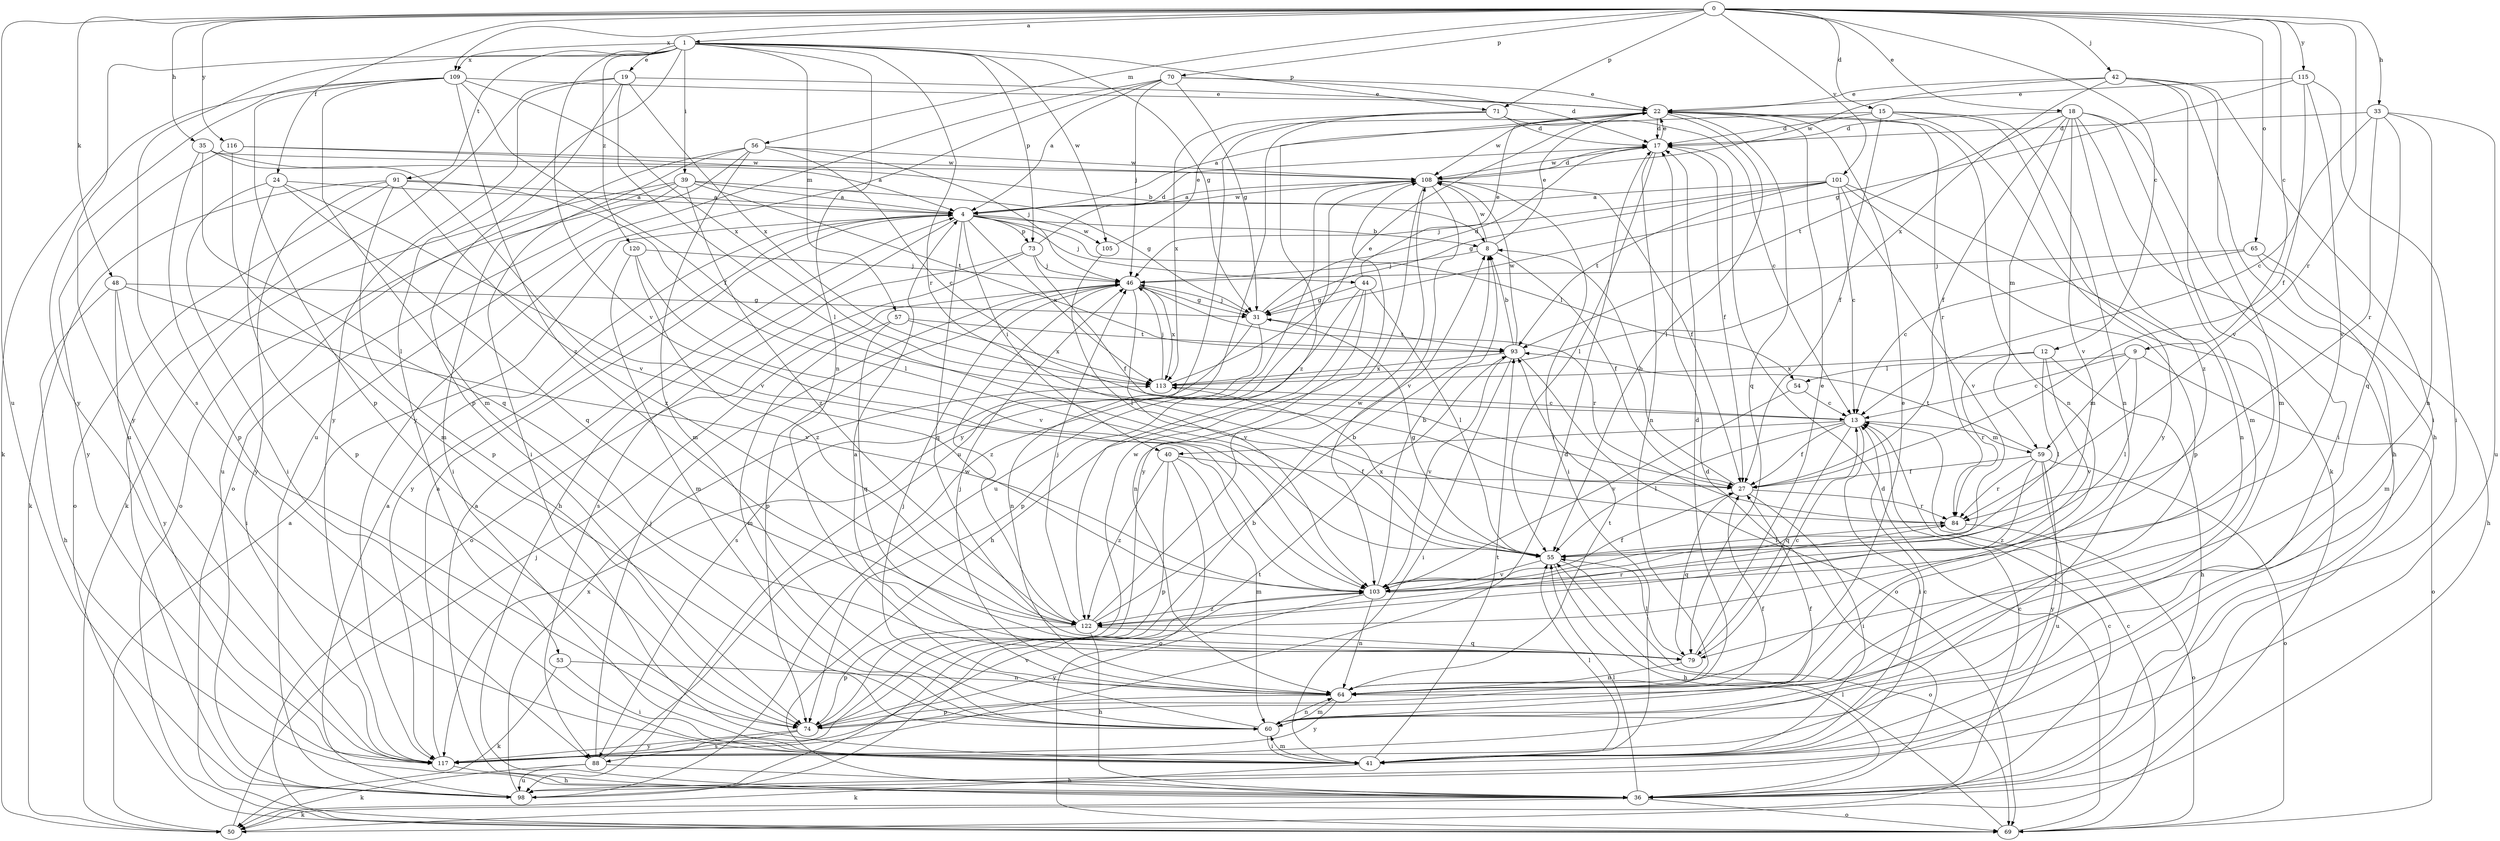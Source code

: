 strict digraph  {
0;
1;
4;
8;
9;
12;
13;
15;
17;
18;
19;
22;
24;
27;
31;
33;
35;
36;
39;
40;
41;
42;
44;
46;
48;
50;
53;
54;
55;
56;
57;
59;
60;
64;
65;
69;
70;
71;
73;
74;
79;
84;
88;
91;
93;
98;
101;
103;
105;
108;
109;
113;
115;
116;
117;
120;
122;
0 -> 1  [label=a];
0 -> 9  [label=c];
0 -> 12  [label=c];
0 -> 15  [label=d];
0 -> 18  [label=e];
0 -> 24  [label=f];
0 -> 33  [label=h];
0 -> 35  [label=h];
0 -> 42  [label=j];
0 -> 48  [label=k];
0 -> 56  [label=m];
0 -> 65  [label=o];
0 -> 70  [label=p];
0 -> 71  [label=p];
0 -> 84  [label=r];
0 -> 98  [label=u];
0 -> 101  [label=v];
0 -> 109  [label=x];
0 -> 115  [label=y];
0 -> 116  [label=y];
1 -> 19  [label=e];
1 -> 31  [label=g];
1 -> 39  [label=i];
1 -> 53  [label=l];
1 -> 57  [label=m];
1 -> 64  [label=n];
1 -> 71  [label=p];
1 -> 73  [label=p];
1 -> 84  [label=r];
1 -> 88  [label=s];
1 -> 91  [label=t];
1 -> 103  [label=v];
1 -> 105  [label=w];
1 -> 109  [label=x];
1 -> 117  [label=y];
1 -> 120  [label=z];
4 -> 8  [label=b];
4 -> 36  [label=h];
4 -> 40  [label=i];
4 -> 44  [label=j];
4 -> 54  [label=l];
4 -> 73  [label=p];
4 -> 79  [label=q];
4 -> 105  [label=w];
4 -> 108  [label=w];
4 -> 113  [label=x];
4 -> 117  [label=y];
8 -> 22  [label=e];
8 -> 27  [label=f];
8 -> 46  [label=j];
8 -> 108  [label=w];
9 -> 13  [label=c];
9 -> 54  [label=l];
9 -> 55  [label=l];
9 -> 59  [label=m];
9 -> 69  [label=o];
12 -> 36  [label=h];
12 -> 55  [label=l];
12 -> 84  [label=r];
12 -> 103  [label=v];
12 -> 113  [label=x];
13 -> 27  [label=f];
13 -> 40  [label=i];
13 -> 41  [label=i];
13 -> 55  [label=l];
13 -> 59  [label=m];
13 -> 79  [label=q];
15 -> 4  [label=a];
15 -> 17  [label=d];
15 -> 27  [label=f];
15 -> 50  [label=k];
15 -> 64  [label=n];
15 -> 117  [label=y];
17 -> 22  [label=e];
17 -> 27  [label=f];
17 -> 55  [label=l];
17 -> 64  [label=n];
17 -> 108  [label=w];
18 -> 17  [label=d];
18 -> 27  [label=f];
18 -> 36  [label=h];
18 -> 41  [label=i];
18 -> 59  [label=m];
18 -> 60  [label=m];
18 -> 93  [label=t];
18 -> 103  [label=v];
18 -> 122  [label=z];
19 -> 22  [label=e];
19 -> 55  [label=l];
19 -> 74  [label=p];
19 -> 98  [label=u];
19 -> 113  [label=x];
19 -> 117  [label=y];
22 -> 17  [label=d];
22 -> 55  [label=l];
22 -> 64  [label=n];
22 -> 79  [label=q];
22 -> 84  [label=r];
22 -> 108  [label=w];
22 -> 122  [label=z];
24 -> 4  [label=a];
24 -> 41  [label=i];
24 -> 74  [label=p];
24 -> 79  [label=q];
24 -> 103  [label=v];
27 -> 8  [label=b];
27 -> 41  [label=i];
27 -> 79  [label=q];
27 -> 84  [label=r];
31 -> 17  [label=d];
31 -> 46  [label=j];
31 -> 64  [label=n];
31 -> 88  [label=s];
31 -> 93  [label=t];
33 -> 13  [label=c];
33 -> 17  [label=d];
33 -> 64  [label=n];
33 -> 79  [label=q];
33 -> 84  [label=r];
33 -> 98  [label=u];
35 -> 4  [label=a];
35 -> 74  [label=p];
35 -> 79  [label=q];
35 -> 103  [label=v];
35 -> 108  [label=w];
36 -> 4  [label=a];
36 -> 13  [label=c];
36 -> 17  [label=d];
36 -> 50  [label=k];
36 -> 55  [label=l];
36 -> 69  [label=o];
39 -> 4  [label=a];
39 -> 31  [label=g];
39 -> 41  [label=i];
39 -> 50  [label=k];
39 -> 69  [label=o];
39 -> 93  [label=t];
39 -> 122  [label=z];
40 -> 27  [label=f];
40 -> 60  [label=m];
40 -> 69  [label=o];
40 -> 74  [label=p];
40 -> 122  [label=z];
41 -> 13  [label=c];
41 -> 50  [label=k];
41 -> 55  [label=l];
41 -> 60  [label=m];
41 -> 93  [label=t];
42 -> 22  [label=e];
42 -> 36  [label=h];
42 -> 41  [label=i];
42 -> 60  [label=m];
42 -> 103  [label=v];
42 -> 108  [label=w];
42 -> 113  [label=x];
44 -> 22  [label=e];
44 -> 31  [label=g];
44 -> 36  [label=h];
44 -> 55  [label=l];
44 -> 64  [label=n];
44 -> 74  [label=p];
46 -> 31  [label=g];
46 -> 74  [label=p];
46 -> 84  [label=r];
46 -> 103  [label=v];
46 -> 113  [label=x];
46 -> 122  [label=z];
48 -> 31  [label=g];
48 -> 36  [label=h];
48 -> 41  [label=i];
48 -> 103  [label=v];
48 -> 117  [label=y];
50 -> 4  [label=a];
50 -> 13  [label=c];
50 -> 46  [label=j];
53 -> 41  [label=i];
53 -> 50  [label=k];
53 -> 64  [label=n];
54 -> 13  [label=c];
54 -> 103  [label=v];
55 -> 31  [label=g];
55 -> 36  [label=h];
55 -> 69  [label=o];
55 -> 103  [label=v];
55 -> 113  [label=x];
56 -> 13  [label=c];
56 -> 41  [label=i];
56 -> 46  [label=j];
56 -> 60  [label=m];
56 -> 69  [label=o];
56 -> 98  [label=u];
56 -> 108  [label=w];
57 -> 60  [label=m];
57 -> 79  [label=q];
57 -> 93  [label=t];
57 -> 113  [label=x];
59 -> 27  [label=f];
59 -> 69  [label=o];
59 -> 84  [label=r];
59 -> 93  [label=t];
59 -> 98  [label=u];
59 -> 117  [label=y];
59 -> 122  [label=z];
60 -> 27  [label=f];
60 -> 41  [label=i];
60 -> 46  [label=j];
60 -> 64  [label=n];
64 -> 4  [label=a];
64 -> 17  [label=d];
64 -> 22  [label=e];
64 -> 46  [label=j];
64 -> 60  [label=m];
64 -> 74  [label=p];
64 -> 93  [label=t];
64 -> 117  [label=y];
65 -> 13  [label=c];
65 -> 36  [label=h];
65 -> 46  [label=j];
65 -> 60  [label=m];
69 -> 13  [label=c];
69 -> 17  [label=d];
69 -> 55  [label=l];
70 -> 4  [label=a];
70 -> 17  [label=d];
70 -> 22  [label=e];
70 -> 31  [label=g];
70 -> 46  [label=j];
70 -> 98  [label=u];
70 -> 117  [label=y];
71 -> 13  [label=c];
71 -> 17  [label=d];
71 -> 98  [label=u];
71 -> 113  [label=x];
71 -> 117  [label=y];
73 -> 17  [label=d];
73 -> 27  [label=f];
73 -> 46  [label=j];
73 -> 69  [label=o];
73 -> 88  [label=s];
74 -> 27  [label=f];
74 -> 88  [label=s];
74 -> 103  [label=v];
74 -> 108  [label=w];
74 -> 117  [label=y];
79 -> 13  [label=c];
79 -> 22  [label=e];
79 -> 55  [label=l];
79 -> 64  [label=n];
84 -> 55  [label=l];
84 -> 69  [label=o];
88 -> 36  [label=h];
88 -> 46  [label=j];
88 -> 50  [label=k];
88 -> 98  [label=u];
88 -> 108  [label=w];
91 -> 4  [label=a];
91 -> 50  [label=k];
91 -> 55  [label=l];
91 -> 69  [label=o];
91 -> 74  [label=p];
91 -> 117  [label=y];
91 -> 122  [label=z];
93 -> 8  [label=b];
93 -> 41  [label=i];
93 -> 69  [label=o];
93 -> 103  [label=v];
93 -> 108  [label=w];
93 -> 113  [label=x];
98 -> 4  [label=a];
98 -> 8  [label=b];
98 -> 93  [label=t];
98 -> 113  [label=x];
101 -> 4  [label=a];
101 -> 13  [label=c];
101 -> 31  [label=g];
101 -> 46  [label=j];
101 -> 64  [label=n];
101 -> 74  [label=p];
101 -> 93  [label=t];
101 -> 103  [label=v];
103 -> 8  [label=b];
103 -> 27  [label=f];
103 -> 64  [label=n];
103 -> 117  [label=y];
103 -> 122  [label=z];
105 -> 22  [label=e];
105 -> 55  [label=l];
108 -> 4  [label=a];
108 -> 17  [label=d];
108 -> 27  [label=f];
108 -> 41  [label=i];
108 -> 98  [label=u];
108 -> 103  [label=v];
108 -> 117  [label=y];
109 -> 22  [label=e];
109 -> 27  [label=f];
109 -> 50  [label=k];
109 -> 60  [label=m];
109 -> 74  [label=p];
109 -> 113  [label=x];
109 -> 117  [label=y];
109 -> 122  [label=z];
113 -> 13  [label=c];
113 -> 22  [label=e];
113 -> 46  [label=j];
115 -> 22  [label=e];
115 -> 27  [label=f];
115 -> 31  [label=g];
115 -> 41  [label=i];
115 -> 103  [label=v];
116 -> 8  [label=b];
116 -> 60  [label=m];
116 -> 108  [label=w];
116 -> 117  [label=y];
117 -> 4  [label=a];
117 -> 17  [label=d];
117 -> 36  [label=h];
120 -> 46  [label=j];
120 -> 60  [label=m];
120 -> 103  [label=v];
120 -> 122  [label=z];
122 -> 8  [label=b];
122 -> 36  [label=h];
122 -> 46  [label=j];
122 -> 74  [label=p];
122 -> 79  [label=q];
122 -> 84  [label=r];
122 -> 108  [label=w];
}
